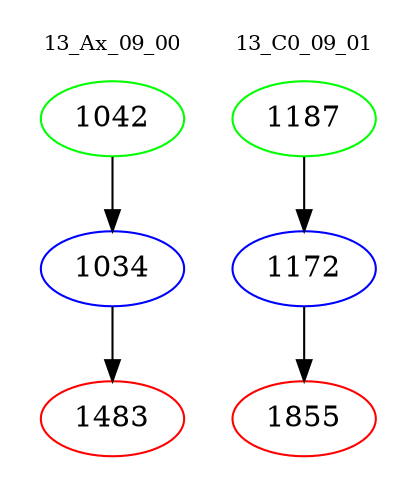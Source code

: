 digraph{
subgraph cluster_0 {
color = white
label = "13_Ax_09_00";
fontsize=10;
T0_1042 [label="1042", color="green"]
T0_1042 -> T0_1034 [color="black"]
T0_1034 [label="1034", color="blue"]
T0_1034 -> T0_1483 [color="black"]
T0_1483 [label="1483", color="red"]
}
subgraph cluster_1 {
color = white
label = "13_C0_09_01";
fontsize=10;
T1_1187 [label="1187", color="green"]
T1_1187 -> T1_1172 [color="black"]
T1_1172 [label="1172", color="blue"]
T1_1172 -> T1_1855 [color="black"]
T1_1855 [label="1855", color="red"]
}
}
